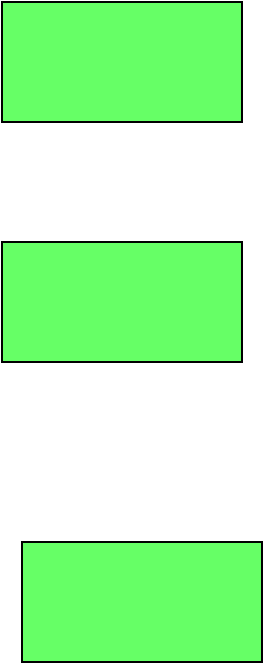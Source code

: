 <mxfile version="11.0.9" type="github"><diagram id="4gwQGn5xiQCXnR9XsXC8" name="第 1 页"><mxGraphModel dx="2016" dy="1133" grid="1" gridSize="10" guides="1" tooltips="1" connect="1" arrows="1" fold="1" page="1" pageScale="1" pageWidth="827" pageHeight="1169" math="0" shadow="0"><root><mxCell id="0"/><mxCell id="1" parent="0"/><mxCell id="ubuC0EDRrpLWy956f-5f-1" value="" style="rounded=0;whiteSpace=wrap;html=1;fillColor=#66FF66;" parent="1" vertex="1"><mxGeometry x="310" y="370" width="120" height="60" as="geometry"/></mxCell><mxCell id="O2pvDto-7mu6IRM-gvTr-1" value="" style="rounded=0;whiteSpace=wrap;html=1;fillColor=#66FF66;" vertex="1" parent="1"><mxGeometry x="320" y="640" width="120" height="60" as="geometry"/></mxCell><mxCell id="O2pvDto-7mu6IRM-gvTr-2" value="" style="rounded=0;whiteSpace=wrap;html=1;fillColor=#66FF66;" vertex="1" parent="1"><mxGeometry x="310" y="490" width="120" height="60" as="geometry"/></mxCell></root></mxGraphModel></diagram><diagram id="nznb9muC0HnrzOHAp9mM" name="第 2 页"><mxGraphModel dx="2016" dy="1133" grid="1" gridSize="10" guides="1" tooltips="1" connect="1" arrows="1" fold="1" page="1" pageScale="1" pageWidth="827" pageHeight="1169" math="0" shadow="0"><root><mxCell id="kkmKkNkLzlHcBccEa6RY-0"/><mxCell id="kkmKkNkLzlHcBccEa6RY-1" parent="kkmKkNkLzlHcBccEa6RY-0"/></root></mxGraphModel></diagram></mxfile>